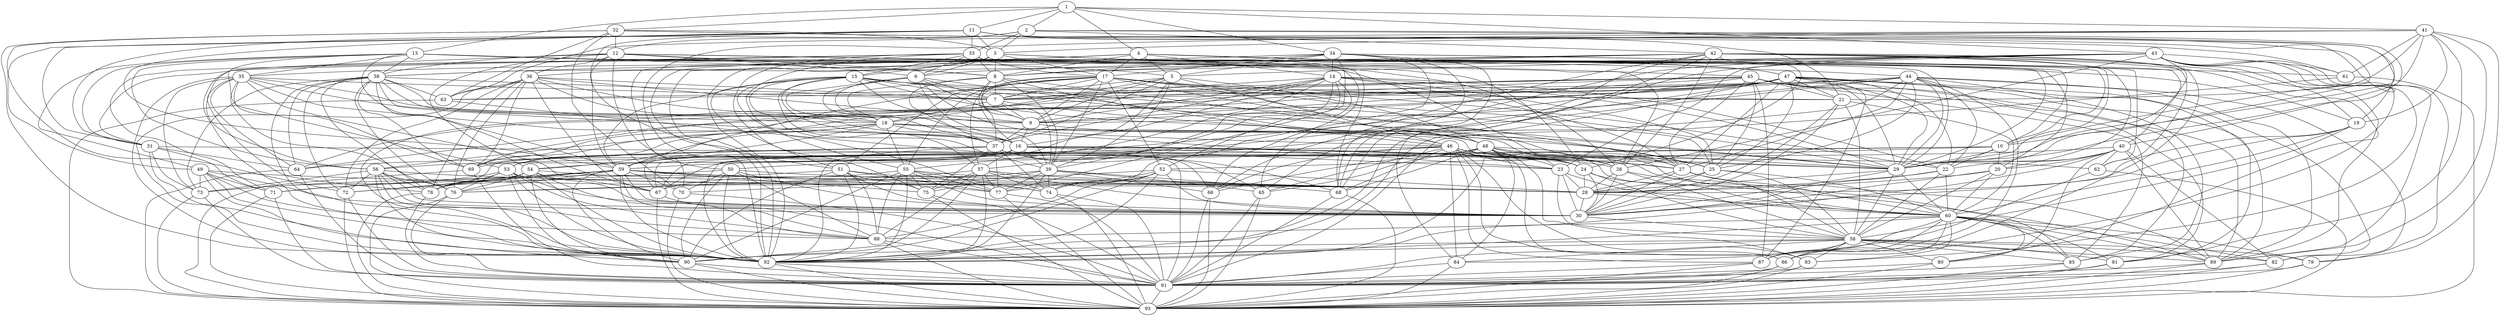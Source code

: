 graph {
  1 -- 2;
  1 -- 4;
  1 -- 11;
  1 -- 13;
  1 -- 32;
  1 -- 34;
  1 -- 41;
  1 -- 43;
  2 -- 3;
  2 -- 10;
  2 -- 12;
  2 -- 31;
  2 -- 33;
  2 -- 40;
  2 -- 42;
  4 -- 5;
  4 -- 8;
  4 -- 10;
  4 -- 14;
  4 -- 17;
  4 -- 31;
  4 -- 35;
  4 -- 38;
  4 -- 40;
  4 -- 44;
  4 -- 47;
  11 -- 3;
  11 -- 19;
  11 -- 21;
  11 -- 29;
  11 -- 31;
  11 -- 33;
  11 -- 49;
  11 -- 51;
  11 -- 59;
  13 -- 5;
  13 -- 8;
  13 -- 19;
  13 -- 23;
  13 -- 26;
  13 -- 29;
  13 -- 31;
  13 -- 35;
  13 -- 38;
  13 -- 49;
  13 -- 53;
  13 -- 56;
  13 -- 59;
  32 -- 3;
  32 -- 10;
  32 -- 12;
  32 -- 61;
  32 -- 63;
  32 -- 70;
  32 -- 72;
  32 -- 92;
  34 -- 5;
  34 -- 8;
  34 -- 10;
  34 -- 14;
  34 -- 17;
  34 -- 61;
  34 -- 65;
  34 -- 68;
  34 -- 70;
  34 -- 74;
  34 -- 77;
  34 -- 92;
  41 -- 3;
  41 -- 19;
  41 -- 21;
  41 -- 29;
  41 -- 61;
  41 -- 63;
  41 -- 79;
  41 -- 81;
  41 -- 89;
  41 -- 92;
  43 -- 5;
  43 -- 8;
  43 -- 19;
  43 -- 23;
  43 -- 26;
  43 -- 29;
  43 -- 61;
  43 -- 65;
  43 -- 68;
  43 -- 79;
  43 -- 83;
  43 -- 86;
  43 -- 89;
  43 -- 92;
  3 -- 6;
  3 -- 8;
  3 -- 15;
  3 -- 17;
  3 -- 36;
  3 -- 38;
  3 -- 45;
  3 -- 47;
  10 -- 20;
  10 -- 22;
  10 -- 29;
  10 -- 50;
  10 -- 52;
  10 -- 59;
  12 -- 6;
  12 -- 8;
  12 -- 20;
  12 -- 24;
  12 -- 26;
  12 -- 29;
  12 -- 36;
  12 -- 38;
  12 -- 50;
  12 -- 54;
  12 -- 56;
  12 -- 59;
  31 -- 62;
  31 -- 64;
  31 -- 71;
  31 -- 73;
  31 -- 92;
  33 -- 6;
  33 -- 8;
  33 -- 15;
  33 -- 17;
  33 -- 62;
  33 -- 66;
  33 -- 68;
  33 -- 71;
  33 -- 75;
  33 -- 77;
  33 -- 92;
  40 -- 20;
  40 -- 22;
  40 -- 29;
  40 -- 62;
  40 -- 64;
  40 -- 80;
  40 -- 82;
  40 -- 89;
  40 -- 92;
  42 -- 6;
  42 -- 8;
  42 -- 20;
  42 -- 24;
  42 -- 26;
  42 -- 29;
  42 -- 62;
  42 -- 66;
  42 -- 68;
  42 -- 80;
  42 -- 84;
  42 -- 86;
  42 -- 89;
  42 -- 92;
  6 -- 7;
  6 -- 9;
  6 -- 16;
  6 -- 18;
  6 -- 37;
  6 -- 39;
  6 -- 46;
  6 -- 48;
  8 -- 7;
  8 -- 9;
  8 -- 16;
  8 -- 18;
  8 -- 37;
  8 -- 39;
  8 -- 46;
  8 -- 48;
  15 -- 7;
  15 -- 9;
  15 -- 21;
  15 -- 25;
  15 -- 27;
  15 -- 29;
  15 -- 37;
  15 -- 39;
  15 -- 51;
  15 -- 55;
  15 -- 57;
  15 -- 59;
  17 -- 7;
  17 -- 9;
  17 -- 21;
  17 -- 22;
  17 -- 25;
  17 -- 27;
  17 -- 29;
  17 -- 37;
  17 -- 39;
  17 -- 51;
  17 -- 52;
  17 -- 55;
  17 -- 57;
  17 -- 59;
  36 -- 7;
  36 -- 9;
  36 -- 16;
  36 -- 18;
  36 -- 63;
  36 -- 67;
  36 -- 69;
  36 -- 72;
  36 -- 76;
  36 -- 78;
  36 -- 92;
  38 -- 7;
  38 -- 9;
  38 -- 16;
  38 -- 18;
  38 -- 63;
  38 -- 64;
  38 -- 67;
  38 -- 69;
  38 -- 72;
  38 -- 73;
  38 -- 76;
  38 -- 78;
  38 -- 92;
  45 -- 7;
  45 -- 9;
  45 -- 21;
  45 -- 25;
  45 -- 27;
  45 -- 29;
  45 -- 63;
  45 -- 67;
  45 -- 69;
  45 -- 81;
  45 -- 85;
  45 -- 87;
  45 -- 89;
  45 -- 92;
  47 -- 7;
  47 -- 9;
  47 -- 21;
  47 -- 22;
  47 -- 25;
  47 -- 27;
  47 -- 29;
  47 -- 63;
  47 -- 64;
  47 -- 67;
  47 -- 69;
  47 -- 81;
  47 -- 82;
  47 -- 85;
  47 -- 87;
  47 -- 89;
  47 -- 92;
  5 -- 7;
  5 -- 9;
  5 -- 16;
  5 -- 18;
  5 -- 37;
  5 -- 39;
  5 -- 46;
  5 -- 48;
  14 -- 7;
  14 -- 9;
  14 -- 22;
  14 -- 25;
  14 -- 27;
  14 -- 29;
  14 -- 37;
  14 -- 39;
  14 -- 52;
  14 -- 55;
  14 -- 57;
  14 -- 59;
  35 -- 7;
  35 -- 9;
  35 -- 16;
  35 -- 18;
  35 -- 64;
  35 -- 67;
  35 -- 69;
  35 -- 73;
  35 -- 76;
  35 -- 78;
  35 -- 92;
  44 -- 7;
  44 -- 9;
  44 -- 22;
  44 -- 25;
  44 -- 27;
  44 -- 29;
  44 -- 64;
  44 -- 67;
  44 -- 69;
  44 -- 82;
  44 -- 85;
  44 -- 87;
  44 -- 89;
  44 -- 92;
  7 -- 9;
  7 -- 18;
  7 -- 39;
  7 -- 48;
  9 -- 16;
  9 -- 37;
  9 -- 46;
  16 -- 23;
  16 -- 24;
  16 -- 26;
  16 -- 27;
  16 -- 29;
  16 -- 39;
  16 -- 53;
  16 -- 54;
  16 -- 56;
  16 -- 57;
  16 -- 59;
  18 -- 23;
  18 -- 24;
  18 -- 25;
  18 -- 26;
  18 -- 29;
  18 -- 37;
  18 -- 53;
  18 -- 54;
  18 -- 55;
  18 -- 56;
  18 -- 59;
  37 -- 65;
  37 -- 66;
  37 -- 68;
  37 -- 69;
  37 -- 74;
  37 -- 75;
  37 -- 77;
  37 -- 78;
  37 -- 92;
  39 -- 65;
  39 -- 66;
  39 -- 67;
  39 -- 68;
  39 -- 74;
  39 -- 75;
  39 -- 76;
  39 -- 77;
  39 -- 92;
  46 -- 23;
  46 -- 24;
  46 -- 26;
  46 -- 27;
  46 -- 29;
  46 -- 65;
  46 -- 66;
  46 -- 68;
  46 -- 69;
  46 -- 83;
  46 -- 84;
  46 -- 86;
  46 -- 87;
  46 -- 89;
  46 -- 92;
  48 -- 23;
  48 -- 24;
  48 -- 25;
  48 -- 26;
  48 -- 29;
  48 -- 65;
  48 -- 66;
  48 -- 67;
  48 -- 68;
  48 -- 83;
  48 -- 84;
  48 -- 85;
  48 -- 86;
  48 -- 89;
  48 -- 92;
  20 -- 28;
  20 -- 30;
  20 -- 58;
  20 -- 60;
  22 -- 28;
  22 -- 30;
  22 -- 58;
  22 -- 60;
  29 -- 28;
  29 -- 30;
  29 -- 58;
  29 -- 60;
  50 -- 28;
  50 -- 30;
  50 -- 70;
  50 -- 72;
  50 -- 88;
  50 -- 90;
  50 -- 92;
  52 -- 28;
  52 -- 30;
  52 -- 70;
  52 -- 74;
  52 -- 77;
  52 -- 88;
  52 -- 90;
  52 -- 92;
  59 -- 28;
  59 -- 30;
  59 -- 70;
  59 -- 71;
  59 -- 72;
  59 -- 73;
  59 -- 74;
  59 -- 75;
  59 -- 76;
  59 -- 77;
  59 -- 78;
  59 -- 88;
  59 -- 90;
  59 -- 92;
  19 -- 28;
  19 -- 30;
  19 -- 58;
  19 -- 60;
  21 -- 28;
  21 -- 30;
  21 -- 58;
  21 -- 60;
  49 -- 28;
  49 -- 30;
  49 -- 71;
  49 -- 73;
  49 -- 88;
  49 -- 90;
  49 -- 92;
  51 -- 28;
  51 -- 30;
  51 -- 71;
  51 -- 75;
  51 -- 77;
  51 -- 88;
  51 -- 90;
  51 -- 92;
  24 -- 28;
  24 -- 30;
  24 -- 58;
  24 -- 60;
  26 -- 28;
  26 -- 30;
  26 -- 58;
  26 -- 60;
  54 -- 28;
  54 -- 30;
  54 -- 72;
  54 -- 76;
  54 -- 78;
  54 -- 88;
  54 -- 90;
  54 -- 92;
  56 -- 28;
  56 -- 30;
  56 -- 72;
  56 -- 73;
  56 -- 76;
  56 -- 78;
  56 -- 88;
  56 -- 90;
  56 -- 92;
  23 -- 28;
  23 -- 30;
  23 -- 58;
  23 -- 60;
  53 -- 28;
  53 -- 30;
  53 -- 73;
  53 -- 76;
  53 -- 78;
  53 -- 88;
  53 -- 90;
  53 -- 92;
  25 -- 28;
  25 -- 30;
  25 -- 58;
  25 -- 60;
  27 -- 28;
  27 -- 30;
  27 -- 58;
  27 -- 60;
  55 -- 28;
  55 -- 30;
  55 -- 74;
  55 -- 75;
  55 -- 77;
  55 -- 78;
  55 -- 88;
  55 -- 90;
  55 -- 92;
  57 -- 28;
  57 -- 30;
  57 -- 74;
  57 -- 75;
  57 -- 76;
  57 -- 77;
  57 -- 88;
  57 -- 90;
  57 -- 92;
  28 -- 30;
  28 -- 60;
  30 -- 58;
  58 -- 79;
  58 -- 80;
  58 -- 81;
  58 -- 82;
  58 -- 83;
  58 -- 84;
  58 -- 85;
  58 -- 86;
  58 -- 87;
  58 -- 89;
  58 -- 90;
  58 -- 92;
  60 -- 79;
  60 -- 80;
  60 -- 81;
  60 -- 82;
  60 -- 83;
  60 -- 84;
  60 -- 85;
  60 -- 86;
  60 -- 87;
  60 -- 88;
  60 -- 89;
  60 -- 92;
  62 -- 91;
  62 -- 93;
  64 -- 91;
  64 -- 93;
  71 -- 91;
  71 -- 93;
  73 -- 91;
  73 -- 93;
  92 -- 91;
  92 -- 93;
  61 -- 91;
  61 -- 93;
  63 -- 91;
  63 -- 93;
  70 -- 91;
  70 -- 93;
  72 -- 91;
  72 -- 93;
  66 -- 91;
  66 -- 93;
  68 -- 91;
  68 -- 93;
  75 -- 91;
  75 -- 93;
  77 -- 91;
  77 -- 93;
  65 -- 91;
  65 -- 93;
  74 -- 91;
  74 -- 93;
  67 -- 91;
  67 -- 93;
  69 -- 91;
  69 -- 93;
  76 -- 91;
  76 -- 93;
  78 -- 91;
  78 -- 93;
  80 -- 91;
  80 -- 93;
  82 -- 91;
  82 -- 93;
  89 -- 91;
  89 -- 93;
  79 -- 91;
  79 -- 93;
  81 -- 91;
  81 -- 93;
  84 -- 91;
  84 -- 93;
  86 -- 91;
  86 -- 93;
  83 -- 91;
  83 -- 93;
  85 -- 91;
  85 -- 93;
  87 -- 91;
  87 -- 93;
  88 -- 91;
  88 -- 93;
  90 -- 91;
  90 -- 93;
  91 -- 93;
}
